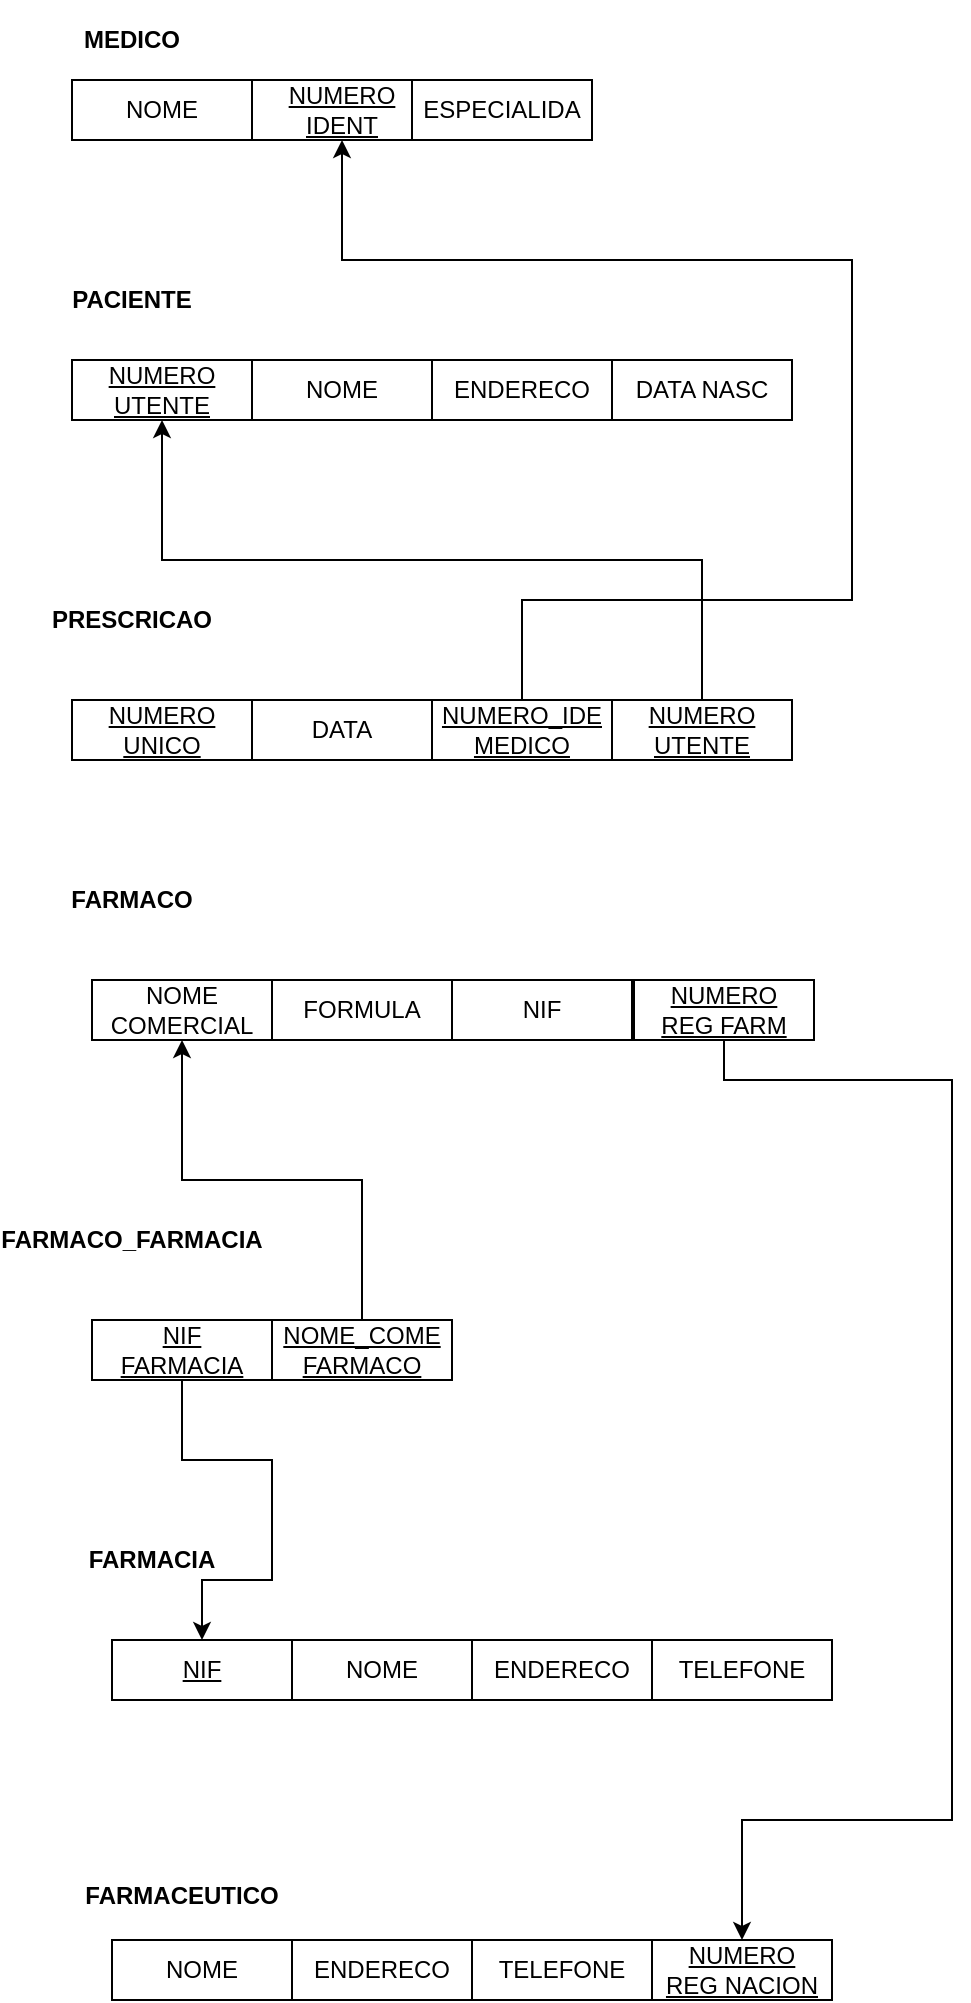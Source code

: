<mxfile version="21.0.2" type="device"><diagram name="Página-1" id="X0lUxEc_v9N0O6-3jFIf"><mxGraphModel dx="758" dy="503" grid="1" gridSize="10" guides="1" tooltips="1" connect="1" arrows="1" fold="1" page="1" pageScale="1" pageWidth="827" pageHeight="1169" math="0" shadow="0"><root><mxCell id="0"/><mxCell id="1" parent="0"/><mxCell id="kXdLi-2ugfU7ynoc2Bcr-1" value="&lt;b&gt;MEDICO&lt;/b&gt;" style="text;html=1;strokeColor=none;fillColor=none;align=center;verticalAlign=middle;whiteSpace=wrap;rounded=0;" vertex="1" parent="1"><mxGeometry x="50" y="50" width="80" height="40" as="geometry"/></mxCell><mxCell id="kXdLi-2ugfU7ynoc2Bcr-2" value="NOME" style="rounded=0;whiteSpace=wrap;html=1;" vertex="1" parent="1"><mxGeometry x="60" y="90" width="90" height="30" as="geometry"/></mxCell><mxCell id="kXdLi-2ugfU7ynoc2Bcr-3" value="&lt;u&gt;NUMERO&lt;br&gt;IDENT&lt;br&gt;&lt;/u&gt;" style="rounded=0;whiteSpace=wrap;html=1;" vertex="1" parent="1"><mxGeometry x="150" y="90" width="90" height="30" as="geometry"/></mxCell><mxCell id="kXdLi-2ugfU7ynoc2Bcr-4" value="ESPECIALIDA" style="rounded=0;whiteSpace=wrap;html=1;" vertex="1" parent="1"><mxGeometry x="230" y="90" width="90" height="30" as="geometry"/></mxCell><mxCell id="kXdLi-2ugfU7ynoc2Bcr-5" value="&lt;u&gt;NUMERO UNICO&lt;/u&gt;" style="rounded=0;whiteSpace=wrap;html=1;" vertex="1" parent="1"><mxGeometry x="60" y="400" width="90" height="30" as="geometry"/></mxCell><mxCell id="kXdLi-2ugfU7ynoc2Bcr-6" value="&lt;b&gt;FARMACIA&lt;/b&gt;" style="text;html=1;strokeColor=none;fillColor=none;align=center;verticalAlign=middle;whiteSpace=wrap;rounded=0;" vertex="1" parent="1"><mxGeometry x="60" y="810" width="80" height="40" as="geometry"/></mxCell><mxCell id="kXdLi-2ugfU7ynoc2Bcr-7" value="&lt;b&gt;FARMACO&lt;/b&gt;" style="text;html=1;strokeColor=none;fillColor=none;align=center;verticalAlign=middle;whiteSpace=wrap;rounded=0;" vertex="1" parent="1"><mxGeometry x="50" y="480" width="80" height="40" as="geometry"/></mxCell><mxCell id="kXdLi-2ugfU7ynoc2Bcr-8" value="&lt;b&gt;PRESCRICAO&lt;/b&gt;" style="text;html=1;strokeColor=none;fillColor=none;align=center;verticalAlign=middle;whiteSpace=wrap;rounded=0;" vertex="1" parent="1"><mxGeometry x="50" y="340" width="80" height="40" as="geometry"/></mxCell><mxCell id="kXdLi-2ugfU7ynoc2Bcr-9" value="&lt;b&gt;PACIENTE&lt;/b&gt;" style="text;html=1;strokeColor=none;fillColor=none;align=center;verticalAlign=middle;whiteSpace=wrap;rounded=0;" vertex="1" parent="1"><mxGeometry x="50" y="180" width="80" height="40" as="geometry"/></mxCell><mxCell id="kXdLi-2ugfU7ynoc2Bcr-10" value="&lt;b&gt;FARMACEUTICO&lt;br&gt;&lt;/b&gt;" style="text;html=1;strokeColor=none;fillColor=none;align=center;verticalAlign=middle;whiteSpace=wrap;rounded=0;" vertex="1" parent="1"><mxGeometry x="75" y="975" width="80" height="45" as="geometry"/></mxCell><mxCell id="kXdLi-2ugfU7ynoc2Bcr-12" value="DATA" style="rounded=0;whiteSpace=wrap;html=1;" vertex="1" parent="1"><mxGeometry x="150" y="400" width="90" height="30" as="geometry"/></mxCell><mxCell id="kXdLi-2ugfU7ynoc2Bcr-13" value="&lt;u&gt;NIF&lt;/u&gt;" style="rounded=0;whiteSpace=wrap;html=1;" vertex="1" parent="1"><mxGeometry x="80" y="870" width="90" height="30" as="geometry"/></mxCell><mxCell id="kXdLi-2ugfU7ynoc2Bcr-36" style="edgeStyle=orthogonalEdgeStyle;rounded=0;orthogonalLoop=1;jettySize=auto;html=1;exitX=0.5;exitY=0;exitDx=0;exitDy=0;entryX=0.5;entryY=1;entryDx=0;entryDy=0;" edge="1" parent="1" source="kXdLi-2ugfU7ynoc2Bcr-15" target="kXdLi-2ugfU7ynoc2Bcr-3"><mxGeometry relative="1" as="geometry"><Array as="points"><mxPoint x="285" y="350"/><mxPoint x="450" y="350"/><mxPoint x="450" y="180"/><mxPoint x="195" y="180"/></Array></mxGeometry></mxCell><mxCell id="kXdLi-2ugfU7ynoc2Bcr-15" value="&lt;u&gt;NUMERO_IDE&lt;br&gt;MEDICO&lt;/u&gt;" style="rounded=0;whiteSpace=wrap;html=1;" vertex="1" parent="1"><mxGeometry x="240" y="400" width="90" height="30" as="geometry"/></mxCell><mxCell id="kXdLi-2ugfU7ynoc2Bcr-16" value="NOME&lt;br&gt;COMERCIAL" style="rounded=0;whiteSpace=wrap;html=1;" vertex="1" parent="1"><mxGeometry x="70" y="540" width="90" height="30" as="geometry"/></mxCell><mxCell id="kXdLi-2ugfU7ynoc2Bcr-17" value="FORMULA" style="rounded=0;whiteSpace=wrap;html=1;" vertex="1" parent="1"><mxGeometry x="160" y="540" width="90" height="30" as="geometry"/></mxCell><mxCell id="kXdLi-2ugfU7ynoc2Bcr-18" value="NOME" style="rounded=0;whiteSpace=wrap;html=1;" vertex="1" parent="1"><mxGeometry x="170" y="870" width="90" height="30" as="geometry"/></mxCell><mxCell id="kXdLi-2ugfU7ynoc2Bcr-20" value="NOME" style="rounded=0;whiteSpace=wrap;html=1;" vertex="1" parent="1"><mxGeometry x="150" y="230" width="90" height="30" as="geometry"/></mxCell><mxCell id="kXdLi-2ugfU7ynoc2Bcr-21" value="&lt;u&gt;NUMERO UTENTE&lt;/u&gt;" style="rounded=0;whiteSpace=wrap;html=1;" vertex="1" parent="1"><mxGeometry x="60" y="230" width="90" height="30" as="geometry"/></mxCell><mxCell id="kXdLi-2ugfU7ynoc2Bcr-22" value="NOME" style="rounded=0;whiteSpace=wrap;html=1;" vertex="1" parent="1"><mxGeometry x="80" y="1020" width="90" height="30" as="geometry"/></mxCell><mxCell id="kXdLi-2ugfU7ynoc2Bcr-24" value="TELEFONE" style="rounded=0;whiteSpace=wrap;html=1;" vertex="1" parent="1"><mxGeometry x="350" y="870" width="90" height="30" as="geometry"/></mxCell><mxCell id="kXdLi-2ugfU7ynoc2Bcr-26" value="&lt;u&gt;NUMERO&lt;br&gt;REG NACION&lt;/u&gt;" style="rounded=0;whiteSpace=wrap;html=1;" vertex="1" parent="1"><mxGeometry x="350" y="1020" width="90" height="30" as="geometry"/></mxCell><mxCell id="kXdLi-2ugfU7ynoc2Bcr-27" value="ENDERECO" style="rounded=0;whiteSpace=wrap;html=1;" vertex="1" parent="1"><mxGeometry x="260" y="870" width="90" height="30" as="geometry"/></mxCell><mxCell id="kXdLi-2ugfU7ynoc2Bcr-28" value="NIF" style="rounded=0;whiteSpace=wrap;html=1;" vertex="1" parent="1"><mxGeometry x="250" y="540" width="90" height="30" as="geometry"/></mxCell><mxCell id="kXdLi-2ugfU7ynoc2Bcr-29" value="TELEFONE" style="rounded=0;whiteSpace=wrap;html=1;" vertex="1" parent="1"><mxGeometry x="260" y="1020" width="90" height="30" as="geometry"/></mxCell><mxCell id="kXdLi-2ugfU7ynoc2Bcr-30" value="ENDERECO" style="rounded=0;whiteSpace=wrap;html=1;" vertex="1" parent="1"><mxGeometry x="170" y="1020" width="90" height="30" as="geometry"/></mxCell><mxCell id="kXdLi-2ugfU7ynoc2Bcr-31" value="ENDERECO" style="rounded=0;whiteSpace=wrap;html=1;" vertex="1" parent="1"><mxGeometry x="240" y="230" width="90" height="30" as="geometry"/></mxCell><mxCell id="kXdLi-2ugfU7ynoc2Bcr-37" style="edgeStyle=orthogonalEdgeStyle;rounded=0;orthogonalLoop=1;jettySize=auto;html=1;exitX=0.5;exitY=0;exitDx=0;exitDy=0;entryX=0.5;entryY=1;entryDx=0;entryDy=0;" edge="1" parent="1" source="kXdLi-2ugfU7ynoc2Bcr-33" target="kXdLi-2ugfU7ynoc2Bcr-21"><mxGeometry relative="1" as="geometry"/></mxCell><mxCell id="kXdLi-2ugfU7ynoc2Bcr-33" value="&lt;u&gt;NUMERO&lt;br&gt;UTENTE&lt;/u&gt;" style="rounded=0;whiteSpace=wrap;html=1;" vertex="1" parent="1"><mxGeometry x="330" y="400" width="90" height="30" as="geometry"/></mxCell><mxCell id="kXdLi-2ugfU7ynoc2Bcr-34" value="DATA NASC" style="rounded=0;whiteSpace=wrap;html=1;" vertex="1" parent="1"><mxGeometry x="330" y="230" width="90" height="30" as="geometry"/></mxCell><mxCell id="kXdLi-2ugfU7ynoc2Bcr-41" style="edgeStyle=orthogonalEdgeStyle;rounded=0;orthogonalLoop=1;jettySize=auto;html=1;exitX=0.5;exitY=1;exitDx=0;exitDy=0;entryX=0.5;entryY=0;entryDx=0;entryDy=0;" edge="1" parent="1" source="kXdLi-2ugfU7ynoc2Bcr-38" target="kXdLi-2ugfU7ynoc2Bcr-26"><mxGeometry relative="1" as="geometry"><Array as="points"><mxPoint x="386" y="590"/><mxPoint x="500" y="590"/><mxPoint x="500" y="960"/><mxPoint x="395" y="960"/></Array></mxGeometry></mxCell><mxCell id="kXdLi-2ugfU7ynoc2Bcr-38" value="&lt;u&gt;NUMERO&lt;br&gt;REG FARM&lt;/u&gt;" style="rounded=0;whiteSpace=wrap;html=1;" vertex="1" parent="1"><mxGeometry x="341" y="540" width="90" height="30" as="geometry"/></mxCell><mxCell id="kXdLi-2ugfU7ynoc2Bcr-42" value="&lt;b&gt;FARMACO_FARMACIA&lt;/b&gt;" style="text;html=1;strokeColor=none;fillColor=none;align=center;verticalAlign=middle;whiteSpace=wrap;rounded=0;" vertex="1" parent="1"><mxGeometry x="50" y="650" width="80" height="40" as="geometry"/></mxCell><mxCell id="kXdLi-2ugfU7ynoc2Bcr-47" style="edgeStyle=orthogonalEdgeStyle;rounded=0;orthogonalLoop=1;jettySize=auto;html=1;exitX=0.5;exitY=1;exitDx=0;exitDy=0;" edge="1" parent="1" source="kXdLi-2ugfU7ynoc2Bcr-43" target="kXdLi-2ugfU7ynoc2Bcr-13"><mxGeometry relative="1" as="geometry"><Array as="points"><mxPoint x="115" y="780"/><mxPoint x="160" y="780"/><mxPoint x="160" y="840"/><mxPoint x="125" y="840"/></Array></mxGeometry></mxCell><mxCell id="kXdLi-2ugfU7ynoc2Bcr-43" value="&lt;u&gt;NIF&lt;br&gt;FARMACIA&lt;br&gt;&lt;/u&gt;" style="rounded=0;whiteSpace=wrap;html=1;" vertex="1" parent="1"><mxGeometry x="70" y="710" width="90" height="30" as="geometry"/></mxCell><mxCell id="kXdLi-2ugfU7ynoc2Bcr-48" style="edgeStyle=orthogonalEdgeStyle;rounded=0;orthogonalLoop=1;jettySize=auto;html=1;exitX=0.5;exitY=0;exitDx=0;exitDy=0;entryX=0.5;entryY=1;entryDx=0;entryDy=0;" edge="1" parent="1" source="kXdLi-2ugfU7ynoc2Bcr-44" target="kXdLi-2ugfU7ynoc2Bcr-16"><mxGeometry relative="1" as="geometry"/></mxCell><mxCell id="kXdLi-2ugfU7ynoc2Bcr-44" value="&lt;u&gt;NOME_COME&lt;br&gt;FARMACO&lt;/u&gt;" style="rounded=0;whiteSpace=wrap;html=1;" vertex="1" parent="1"><mxGeometry x="160" y="710" width="90" height="30" as="geometry"/></mxCell></root></mxGraphModel></diagram></mxfile>